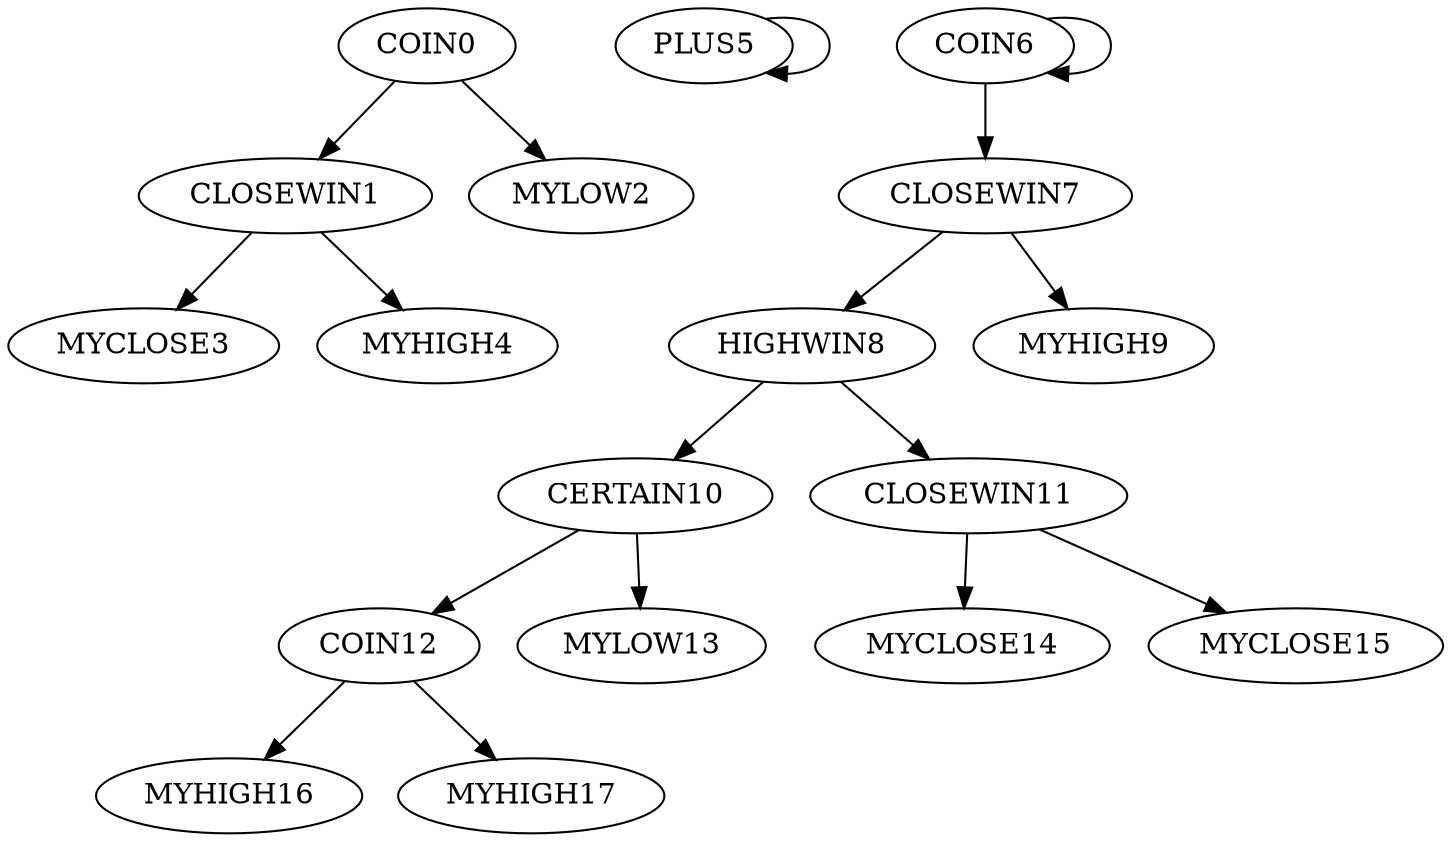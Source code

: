 digraph T {
	COIN0 -> CLOSEWIN1;
	COIN0 -> MYLOW2;
	CLOSEWIN1 -> MYCLOSE3;
	CLOSEWIN1 -> MYHIGH4;
	PLUS5 -> PLUS5;
	COIN6 -> COIN6;
	COIN6 -> CLOSEWIN7;
	CLOSEWIN7 -> HIGHWIN8;
	CLOSEWIN7 -> MYHIGH9;
	HIGHWIN8 -> CERTAIN10;
	HIGHWIN8 -> CLOSEWIN11;
	CERTAIN10 -> COIN12;
	CERTAIN10 -> MYLOW13;
	CLOSEWIN11 -> MYCLOSE14;
	CLOSEWIN11 -> MYCLOSE15;
	COIN12 -> MYHIGH16;
	COIN12 -> MYHIGH17;
}